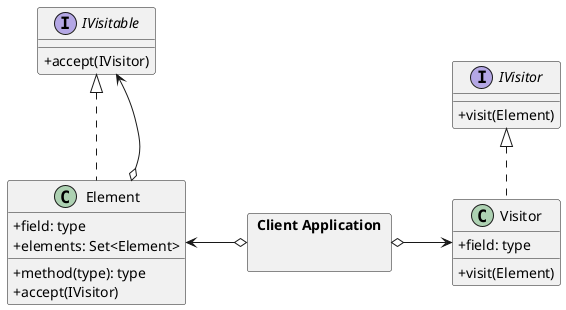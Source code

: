 @startuml

skinparam PackageStyle rectangle

left to right direction
skinparam ClassAttributeIconSize 0

interface IVisitable {
    + accept(IVisitor)
}

class Element {
    + field: type
    + elements: Set<Element>
    + method(type): type
    + accept(IVisitor)
}

package "Client Application" as ClientApplication {}

interface IVisitor {
    + visit(Element)
}

class Visitor {
    + field: type
    + visit(Element)
}

Element .left.|> IVisitable : \r\r\r
Element o-left-> IVisitable : \r

Element <--o ClientApplication
ClientApplication o--> Visitor

Visitor .left.|> IVisitor : \r